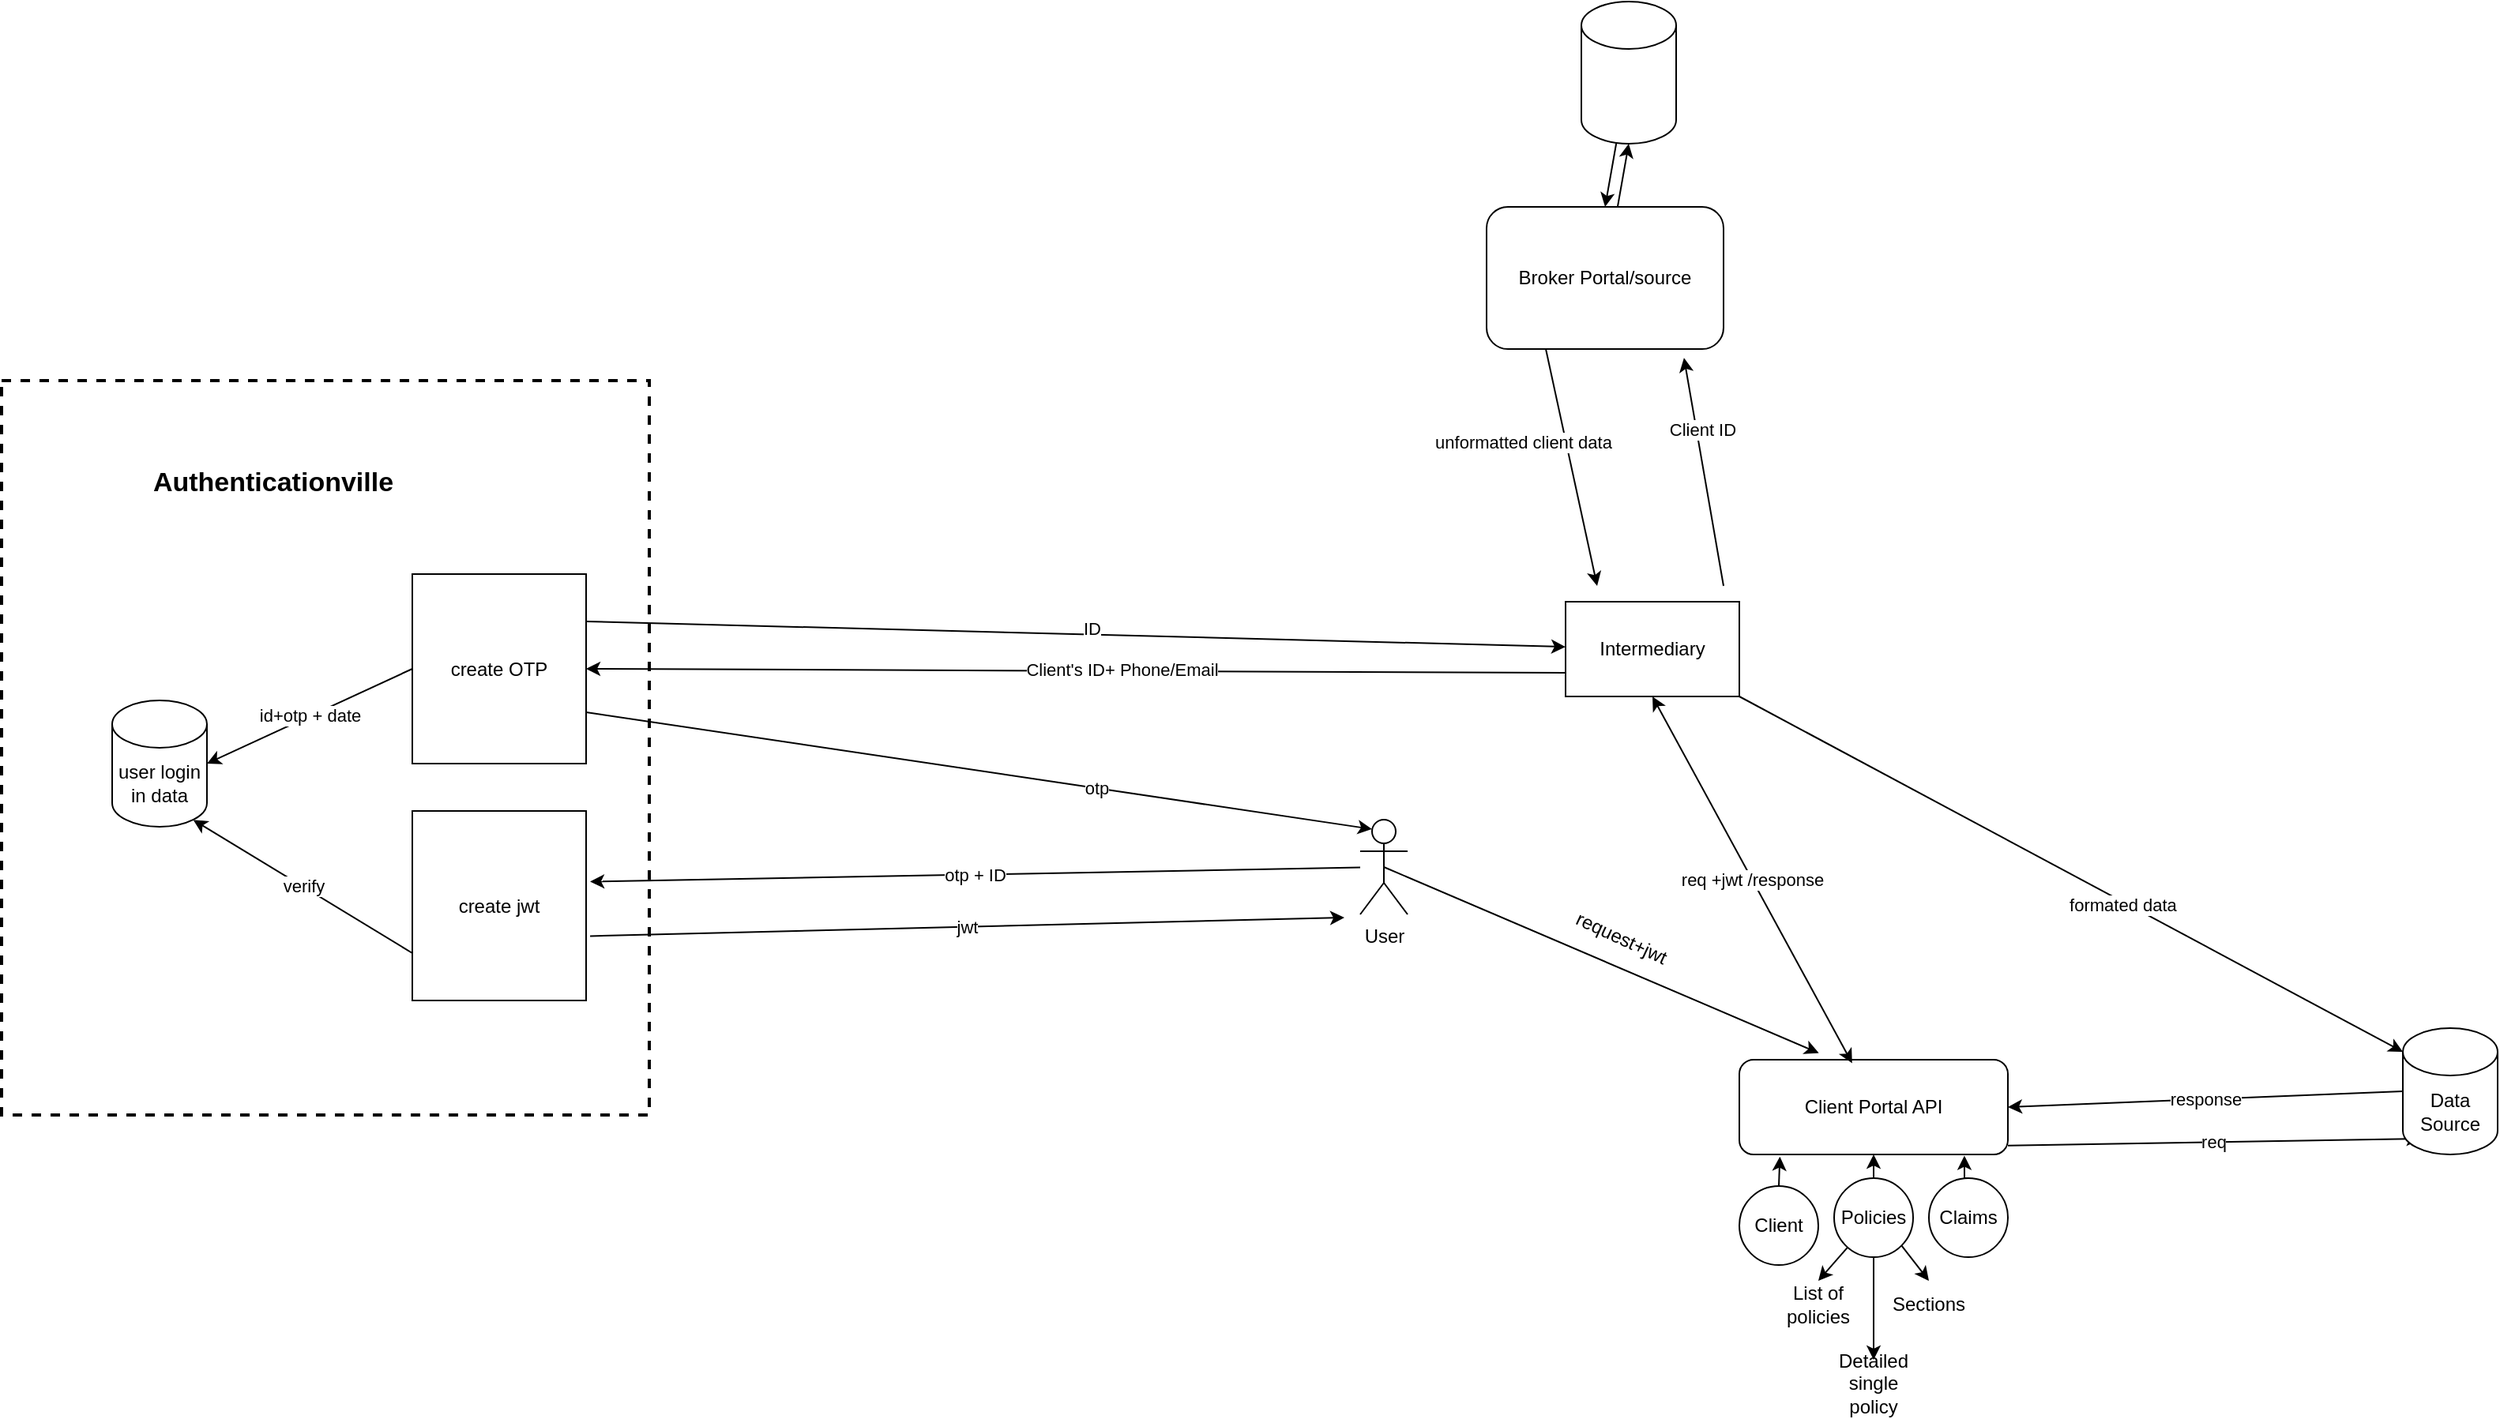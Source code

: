 <mxfile version="21.6.2" type="github">
  <diagram name="Page-1" id="knrInPN8lqqvU95grT6c">
    <mxGraphModel dx="2497" dy="1520" grid="1" gridSize="10" guides="1" tooltips="1" connect="1" arrows="1" fold="1" page="1" pageScale="1" pageWidth="850" pageHeight="1100" math="0" shadow="0">
      <root>
        <mxCell id="0" />
        <mxCell id="1" parent="0" />
        <mxCell id="bSBtjn1piVR9Yafa_rsW-26" value="" style="edgeStyle=none;rounded=0;orthogonalLoop=1;jettySize=auto;html=1;entryX=0.296;entryY=-0.07;entryDx=0;entryDy=0;entryPerimeter=0;exitX=0.5;exitY=0.5;exitDx=0;exitDy=0;exitPerimeter=0;" parent="1" source="bSBtjn1piVR9Yafa_rsW-37" target="o5Kga1oEtXIRGomeLSfw-21" edge="1">
          <mxGeometry x="0.044" y="-21" relative="1" as="geometry">
            <mxPoint x="-2.14" y="236.56" as="sourcePoint" />
            <Array as="points" />
            <mxPoint as="offset" />
          </mxGeometry>
        </mxCell>
        <mxCell id="bSBtjn1piVR9Yafa_rsW-9" value="" style="edgeStyle=none;rounded=0;orthogonalLoop=1;jettySize=auto;html=1;exitX=0.25;exitY=1;exitDx=0;exitDy=0;" parent="1" edge="1">
          <mxGeometry relative="1" as="geometry">
            <mxPoint x="405" y="-140" as="sourcePoint" />
            <mxPoint x="405" y="-140" as="targetPoint" />
          </mxGeometry>
        </mxCell>
        <mxCell id="bSBtjn1piVR9Yafa_rsW-20" style="edgeStyle=none;rounded=0;orthogonalLoop=1;jettySize=auto;html=1;exitX=0.25;exitY=1;exitDx=0;exitDy=0;" parent="1" source="o5Kga1oEtXIRGomeLSfw-7" edge="1">
          <mxGeometry relative="1" as="geometry">
            <mxPoint x="-110" y="70" as="sourcePoint" />
            <mxPoint x="90" y="60" as="targetPoint" />
          </mxGeometry>
        </mxCell>
        <mxCell id="bSBtjn1piVR9Yafa_rsW-21" value="unformatted client data" style="edgeLabel;html=1;align=center;verticalAlign=middle;resizable=0;points=[];" parent="bSBtjn1piVR9Yafa_rsW-20" vertex="1" connectable="0">
          <mxGeometry x="-0.225" relative="1" as="geometry">
            <mxPoint x="-27" y="1" as="offset" />
          </mxGeometry>
        </mxCell>
        <mxCell id="bSBtjn1piVR9Yafa_rsW-34" style="edgeStyle=none;rounded=0;orthogonalLoop=1;jettySize=auto;html=1;entryX=0.5;entryY=1;entryDx=0;entryDy=0;entryPerimeter=0;" parent="1" source="o5Kga1oEtXIRGomeLSfw-7" target="o5Kga1oEtXIRGomeLSfw-8" edge="1">
          <mxGeometry relative="1" as="geometry" />
        </mxCell>
        <mxCell id="o5Kga1oEtXIRGomeLSfw-7" value="Broker Portal/source" style="rounded=1;whiteSpace=wrap;html=1;" parent="1" vertex="1">
          <mxGeometry x="20" y="-180" width="150" height="90" as="geometry" />
        </mxCell>
        <mxCell id="bSBtjn1piVR9Yafa_rsW-35" style="edgeStyle=none;rounded=0;orthogonalLoop=1;jettySize=auto;html=1;entryX=0.5;entryY=0;entryDx=0;entryDy=0;" parent="1" source="o5Kga1oEtXIRGomeLSfw-8" target="o5Kga1oEtXIRGomeLSfw-7" edge="1">
          <mxGeometry relative="1" as="geometry" />
        </mxCell>
        <mxCell id="o5Kga1oEtXIRGomeLSfw-8" value="" style="shape=cylinder3;whiteSpace=wrap;html=1;boundedLbl=1;backgroundOutline=1;size=15;" parent="1" vertex="1">
          <mxGeometry x="80" y="-310" width="60" height="90" as="geometry" />
        </mxCell>
        <mxCell id="bSBtjn1piVR9Yafa_rsW-31" value="req" style="edgeStyle=none;rounded=0;orthogonalLoop=1;jettySize=auto;html=1;entryX=0.855;entryY=1;entryDx=0;entryDy=-4.35;entryPerimeter=0;" parent="1" edge="1">
          <mxGeometry relative="1" as="geometry">
            <mxPoint x="350" y="414.35" as="sourcePoint" />
            <mxPoint x="611.3" y="410.0" as="targetPoint" />
          </mxGeometry>
        </mxCell>
        <mxCell id="o5Kga1oEtXIRGomeLSfw-21" value="Client Portal API" style="rounded=1;whiteSpace=wrap;html=1;" parent="1" vertex="1">
          <mxGeometry x="180" y="360" width="170" height="60" as="geometry" />
        </mxCell>
        <mxCell id="o5Kga1oEtXIRGomeLSfw-36" style="edgeStyle=orthogonalEdgeStyle;rounded=0;orthogonalLoop=1;jettySize=auto;html=1;exitX=0.5;exitY=0;exitDx=0;exitDy=0;entryX=0.151;entryY=1.022;entryDx=0;entryDy=0;entryPerimeter=0;" parent="1" source="o5Kga1oEtXIRGomeLSfw-22" target="o5Kga1oEtXIRGomeLSfw-21" edge="1">
          <mxGeometry relative="1" as="geometry" />
        </mxCell>
        <mxCell id="o5Kga1oEtXIRGomeLSfw-22" value="Client" style="ellipse;whiteSpace=wrap;html=1;aspect=fixed;" parent="1" vertex="1">
          <mxGeometry x="180" y="440" width="50" height="50" as="geometry" />
        </mxCell>
        <mxCell id="o5Kga1oEtXIRGomeLSfw-38" style="edgeStyle=orthogonalEdgeStyle;rounded=0;orthogonalLoop=1;jettySize=auto;html=1;exitX=0.5;exitY=0;exitDx=0;exitDy=0;entryX=0.838;entryY=1.013;entryDx=0;entryDy=0;entryPerimeter=0;" parent="1" source="o5Kga1oEtXIRGomeLSfw-23" target="o5Kga1oEtXIRGomeLSfw-21" edge="1">
          <mxGeometry relative="1" as="geometry" />
        </mxCell>
        <mxCell id="o5Kga1oEtXIRGomeLSfw-23" value="Claims" style="ellipse;whiteSpace=wrap;html=1;aspect=fixed;" parent="1" vertex="1">
          <mxGeometry x="300" y="435" width="50" height="50" as="geometry" />
        </mxCell>
        <mxCell id="o5Kga1oEtXIRGomeLSfw-25" style="rounded=0;orthogonalLoop=1;jettySize=auto;html=1;entryX=0.5;entryY=0;entryDx=0;entryDy=0;" parent="1" source="o5Kga1oEtXIRGomeLSfw-24" target="o5Kga1oEtXIRGomeLSfw-29" edge="1">
          <mxGeometry relative="1" as="geometry">
            <mxPoint x="246.727" y="511.165" as="targetPoint" />
          </mxGeometry>
        </mxCell>
        <mxCell id="o5Kga1oEtXIRGomeLSfw-30" style="edgeStyle=orthogonalEdgeStyle;rounded=0;orthogonalLoop=1;jettySize=auto;html=1;" parent="1" source="o5Kga1oEtXIRGomeLSfw-24" edge="1">
          <mxGeometry relative="1" as="geometry">
            <mxPoint x="265" y="550" as="targetPoint" />
          </mxGeometry>
        </mxCell>
        <mxCell id="o5Kga1oEtXIRGomeLSfw-32" style="rounded=0;orthogonalLoop=1;jettySize=auto;html=1;exitX=1;exitY=1;exitDx=0;exitDy=0;entryX=0.5;entryY=0;entryDx=0;entryDy=0;" parent="1" source="o5Kga1oEtXIRGomeLSfw-24" target="o5Kga1oEtXIRGomeLSfw-35" edge="1">
          <mxGeometry relative="1" as="geometry">
            <mxPoint x="285" y="510" as="targetPoint" />
          </mxGeometry>
        </mxCell>
        <mxCell id="o5Kga1oEtXIRGomeLSfw-37" style="edgeStyle=orthogonalEdgeStyle;rounded=0;orthogonalLoop=1;jettySize=auto;html=1;exitX=0.5;exitY=0;exitDx=0;exitDy=0;entryX=0.5;entryY=1;entryDx=0;entryDy=0;" parent="1" source="o5Kga1oEtXIRGomeLSfw-24" target="o5Kga1oEtXIRGomeLSfw-21" edge="1">
          <mxGeometry relative="1" as="geometry" />
        </mxCell>
        <mxCell id="o5Kga1oEtXIRGomeLSfw-24" value="Policies" style="ellipse;whiteSpace=wrap;html=1;aspect=fixed;" parent="1" vertex="1">
          <mxGeometry x="240" y="435" width="50" height="50" as="geometry" />
        </mxCell>
        <mxCell id="o5Kga1oEtXIRGomeLSfw-29" value="List of policies" style="text;html=1;strokeColor=none;fillColor=none;align=center;verticalAlign=middle;whiteSpace=wrap;rounded=0;" parent="1" vertex="1">
          <mxGeometry x="200" y="500" width="60" height="30" as="geometry" />
        </mxCell>
        <mxCell id="o5Kga1oEtXIRGomeLSfw-31" value="Detailed single policy" style="text;html=1;strokeColor=none;fillColor=none;align=center;verticalAlign=middle;whiteSpace=wrap;rounded=0;" parent="1" vertex="1">
          <mxGeometry x="235" y="550" width="60" height="30" as="geometry" />
        </mxCell>
        <mxCell id="o5Kga1oEtXIRGomeLSfw-35" value="Sections" style="text;html=1;strokeColor=none;fillColor=none;align=center;verticalAlign=middle;whiteSpace=wrap;rounded=0;" parent="1" vertex="1">
          <mxGeometry x="270" y="500" width="60" height="30" as="geometry" />
        </mxCell>
        <mxCell id="bSBtjn1piVR9Yafa_rsW-7" value="formated data&amp;nbsp;" style="rounded=0;orthogonalLoop=1;jettySize=auto;html=1;entryX=0;entryY=0;entryDx=0;entryDy=15;entryPerimeter=0;exitX=1;exitY=1;exitDx=0;exitDy=0;" parent="1" source="bSBtjn1piVR9Yafa_rsW-6" target="bSBtjn1piVR9Yafa_rsW-25" edge="1">
          <mxGeometry x="0.164" y="-1" relative="1" as="geometry">
            <mxPoint x="245.625" y="230" as="targetPoint" />
            <mxPoint as="offset" />
          </mxGeometry>
        </mxCell>
        <mxCell id="bSBtjn1piVR9Yafa_rsW-18" style="edgeStyle=none;rounded=0;orthogonalLoop=1;jettySize=auto;html=1;entryX=0.833;entryY=1.062;entryDx=0;entryDy=0;entryPerimeter=0;" parent="1" target="o5Kga1oEtXIRGomeLSfw-7" edge="1">
          <mxGeometry relative="1" as="geometry">
            <mxPoint x="170" y="60" as="sourcePoint" />
          </mxGeometry>
        </mxCell>
        <mxCell id="bSBtjn1piVR9Yafa_rsW-19" value="Client ID&amp;nbsp;" style="edgeLabel;html=1;align=center;verticalAlign=middle;resizable=0;points=[];" parent="bSBtjn1piVR9Yafa_rsW-18" vertex="1" connectable="0">
          <mxGeometry x="0.355" y="-1" relative="1" as="geometry">
            <mxPoint x="4" y="-1" as="offset" />
          </mxGeometry>
        </mxCell>
        <mxCell id="bSBtjn1piVR9Yafa_rsW-60" value="Client&#39;s ID+ Phone/Email" style="edgeStyle=none;rounded=0;orthogonalLoop=1;jettySize=auto;html=1;entryX=1;entryY=0.5;entryDx=0;entryDy=0;exitX=0;exitY=0.75;exitDx=0;exitDy=0;" parent="1" source="bSBtjn1piVR9Yafa_rsW-6" target="bSBtjn1piVR9Yafa_rsW-55" edge="1">
          <mxGeometry x="-0.092" y="-1" relative="1" as="geometry">
            <mxPoint as="offset" />
          </mxGeometry>
        </mxCell>
        <mxCell id="WuVwR11DkCyQeINiWKVU-7" value="req +jwt /response" style="rounded=0;orthogonalLoop=1;jettySize=auto;html=1;exitX=0.5;exitY=1;exitDx=0;exitDy=0;entryX=0.42;entryY=0.037;entryDx=0;entryDy=0;entryPerimeter=0;startArrow=classic;startFill=1;" edge="1" parent="1" source="bSBtjn1piVR9Yafa_rsW-6" target="o5Kga1oEtXIRGomeLSfw-21">
          <mxGeometry relative="1" as="geometry" />
        </mxCell>
        <mxCell id="bSBtjn1piVR9Yafa_rsW-6" value="Intermediary" style="rounded=1;whiteSpace=wrap;html=1;arcSize=0;" parent="1" vertex="1">
          <mxGeometry x="70" y="70" width="110" height="60" as="geometry" />
        </mxCell>
        <mxCell id="bSBtjn1piVR9Yafa_rsW-91" value="response" style="edgeStyle=none;rounded=0;orthogonalLoop=1;jettySize=auto;html=1;exitX=0;exitY=0.5;exitDx=0;exitDy=0;exitPerimeter=0;entryX=1;entryY=0.5;entryDx=0;entryDy=0;" parent="1" source="bSBtjn1piVR9Yafa_rsW-25" target="o5Kga1oEtXIRGomeLSfw-21" edge="1">
          <mxGeometry relative="1" as="geometry" />
        </mxCell>
        <mxCell id="bSBtjn1piVR9Yafa_rsW-25" value="Data Source" style="shape=cylinder3;whiteSpace=wrap;html=1;boundedLbl=1;backgroundOutline=1;size=15;" parent="1" vertex="1">
          <mxGeometry x="600" y="340" width="60" height="80" as="geometry" />
        </mxCell>
        <mxCell id="bSBtjn1piVR9Yafa_rsW-83" value="otp + ID" style="edgeStyle=none;rounded=0;orthogonalLoop=1;jettySize=auto;html=1;entryX=1.023;entryY=0.373;entryDx=0;entryDy=0;entryPerimeter=0;" parent="1" source="bSBtjn1piVR9Yafa_rsW-37" target="bSBtjn1piVR9Yafa_rsW-81" edge="1">
          <mxGeometry relative="1" as="geometry" />
        </mxCell>
        <mxCell id="bSBtjn1piVR9Yafa_rsW-37" value="User" style="shape=umlActor;verticalLabelPosition=bottom;verticalAlign=top;html=1;outlineConnect=0;" parent="1" vertex="1">
          <mxGeometry x="-60" y="208" width="30" height="60" as="geometry" />
        </mxCell>
        <mxCell id="bSBtjn1piVR9Yafa_rsW-51" style="edgeStyle=none;rounded=0;orthogonalLoop=1;jettySize=auto;html=1;exitX=0.5;exitY=1;exitDx=0;exitDy=0;" parent="1" source="o5Kga1oEtXIRGomeLSfw-24" target="o5Kga1oEtXIRGomeLSfw-24" edge="1">
          <mxGeometry relative="1" as="geometry" />
        </mxCell>
        <mxCell id="bSBtjn1piVR9Yafa_rsW-67" value="id+otp + date" style="edgeStyle=none;rounded=0;orthogonalLoop=1;jettySize=auto;html=1;exitX=0;exitY=0.5;exitDx=0;exitDy=0;entryX=1;entryY=0.5;entryDx=0;entryDy=0;entryPerimeter=0;" parent="1" source="bSBtjn1piVR9Yafa_rsW-55" target="bSBtjn1piVR9Yafa_rsW-65" edge="1">
          <mxGeometry relative="1" as="geometry" />
        </mxCell>
        <mxCell id="bSBtjn1piVR9Yafa_rsW-77" style="edgeStyle=none;rounded=0;orthogonalLoop=1;jettySize=auto;html=1;exitX=1;exitY=0.75;exitDx=0;exitDy=0;entryX=0.25;entryY=0.1;entryDx=0;entryDy=0;entryPerimeter=0;" parent="1" target="bSBtjn1piVR9Yafa_rsW-37" edge="1">
          <mxGeometry relative="1" as="geometry">
            <mxPoint x="-550" y="140" as="sourcePoint" />
            <Array as="points" />
            <mxPoint x="-70" y="210" as="targetPoint" />
          </mxGeometry>
        </mxCell>
        <mxCell id="bSBtjn1piVR9Yafa_rsW-78" value="otp" style="edgeLabel;html=1;align=center;verticalAlign=middle;resizable=0;points=[];" parent="bSBtjn1piVR9Yafa_rsW-77" vertex="1" connectable="0">
          <mxGeometry x="0.299" relative="1" as="geometry">
            <mxPoint as="offset" />
          </mxGeometry>
        </mxCell>
        <mxCell id="WuVwR11DkCyQeINiWKVU-11" style="edgeStyle=none;rounded=0;orthogonalLoop=1;jettySize=auto;html=1;exitX=1;exitY=0.25;exitDx=0;exitDy=0;" edge="1" parent="1" source="bSBtjn1piVR9Yafa_rsW-55" target="bSBtjn1piVR9Yafa_rsW-6">
          <mxGeometry relative="1" as="geometry" />
        </mxCell>
        <mxCell id="WuVwR11DkCyQeINiWKVU-12" value="ID" style="edgeLabel;html=1;align=center;verticalAlign=middle;resizable=0;points=[];" vertex="1" connectable="0" parent="WuVwR11DkCyQeINiWKVU-11">
          <mxGeometry x="-0.084" y="3" relative="1" as="geometry">
            <mxPoint x="36" as="offset" />
          </mxGeometry>
        </mxCell>
        <mxCell id="bSBtjn1piVR9Yafa_rsW-55" value="create OTP" style="rounded=1;whiteSpace=wrap;html=1;arcSize=0;" parent="1" vertex="1">
          <mxGeometry x="-660" y="52.5" width="110" height="120" as="geometry" />
        </mxCell>
        <mxCell id="bSBtjn1piVR9Yafa_rsW-65" value="user login in data" style="shape=cylinder3;whiteSpace=wrap;html=1;boundedLbl=1;backgroundOutline=1;size=15;" parent="1" vertex="1">
          <mxGeometry x="-850" y="132.5" width="60" height="80" as="geometry" />
        </mxCell>
        <mxCell id="bSBtjn1piVR9Yafa_rsW-46" value="request+jwt" style="text;html=1;align=center;verticalAlign=middle;resizable=0;points=[];autosize=1;strokeColor=none;fillColor=none;rotation=25;" parent="1" vertex="1">
          <mxGeometry x="60" y="268" width="90" height="30" as="geometry" />
        </mxCell>
        <mxCell id="bSBtjn1piVR9Yafa_rsW-84" value="jwt" style="edgeStyle=none;rounded=0;orthogonalLoop=1;jettySize=auto;html=1;exitX=1.023;exitY=0.66;exitDx=0;exitDy=0;exitPerimeter=0;" parent="1" source="bSBtjn1piVR9Yafa_rsW-81" edge="1">
          <mxGeometry relative="1" as="geometry">
            <mxPoint x="-70" y="270" as="targetPoint" />
          </mxGeometry>
        </mxCell>
        <mxCell id="bSBtjn1piVR9Yafa_rsW-81" value="create jwt" style="rounded=1;whiteSpace=wrap;html=1;arcSize=0;" parent="1" vertex="1">
          <mxGeometry x="-660" y="202.5" width="110" height="120" as="geometry" />
        </mxCell>
        <mxCell id="WuVwR11DkCyQeINiWKVU-1" value="" style="rounded=0;whiteSpace=wrap;html=1;dashed=1;fillColor=none;strokeWidth=2;" vertex="1" parent="1">
          <mxGeometry x="-920" y="-70" width="410" height="465" as="geometry" />
        </mxCell>
        <mxCell id="bSBtjn1piVR9Yafa_rsW-88" value="verify" style="edgeStyle=none;rounded=0;orthogonalLoop=1;jettySize=auto;html=1;entryX=0.855;entryY=1;entryDx=0;entryDy=-4.35;entryPerimeter=0;exitX=0;exitY=0.75;exitDx=0;exitDy=0;" parent="1" source="bSBtjn1piVR9Yafa_rsW-81" target="bSBtjn1piVR9Yafa_rsW-65" edge="1">
          <mxGeometry relative="1" as="geometry">
            <mxPoint x="-690" y="272.5" as="sourcePoint" />
            <mxPoint x="-680" y="287.5" as="targetPoint" />
          </mxGeometry>
        </mxCell>
        <mxCell id="WuVwR11DkCyQeINiWKVU-3" value="&lt;font size=&quot;1&quot; style=&quot;&quot;&gt;&lt;b style=&quot;font-size: 17px;&quot;&gt;Authenticationville&lt;/b&gt;&lt;/font&gt;" style="text;html=1;strokeColor=none;fillColor=none;align=center;verticalAlign=middle;whiteSpace=wrap;rounded=0;" vertex="1" parent="1">
          <mxGeometry x="-778" y="-20" width="60" height="30" as="geometry" />
        </mxCell>
      </root>
    </mxGraphModel>
  </diagram>
</mxfile>

